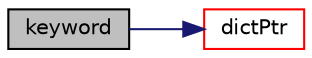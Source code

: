 digraph "keyword"
{
  bgcolor="transparent";
  edge [fontname="Helvetica",fontsize="10",labelfontname="Helvetica",labelfontsize="10"];
  node [fontname="Helvetica",fontsize="10",shape=record];
  rankdir="LR";
  Node1 [label="keyword",height=0.2,width=0.4,color="black", fillcolor="grey75", style="filled" fontcolor="black"];
  Node1 -> Node2 [color="midnightblue",fontsize="10",style="solid",fontname="Helvetica"];
  Node2 [label="dictPtr",height=0.2,width=0.4,color="red",URL="$classFoam_1_1entry.html#a62f1e5ca2f4fe7420d63b29bcbd3d5ac",tooltip="Return pointer to dictionary, if entry is a dictionary. "];
}
